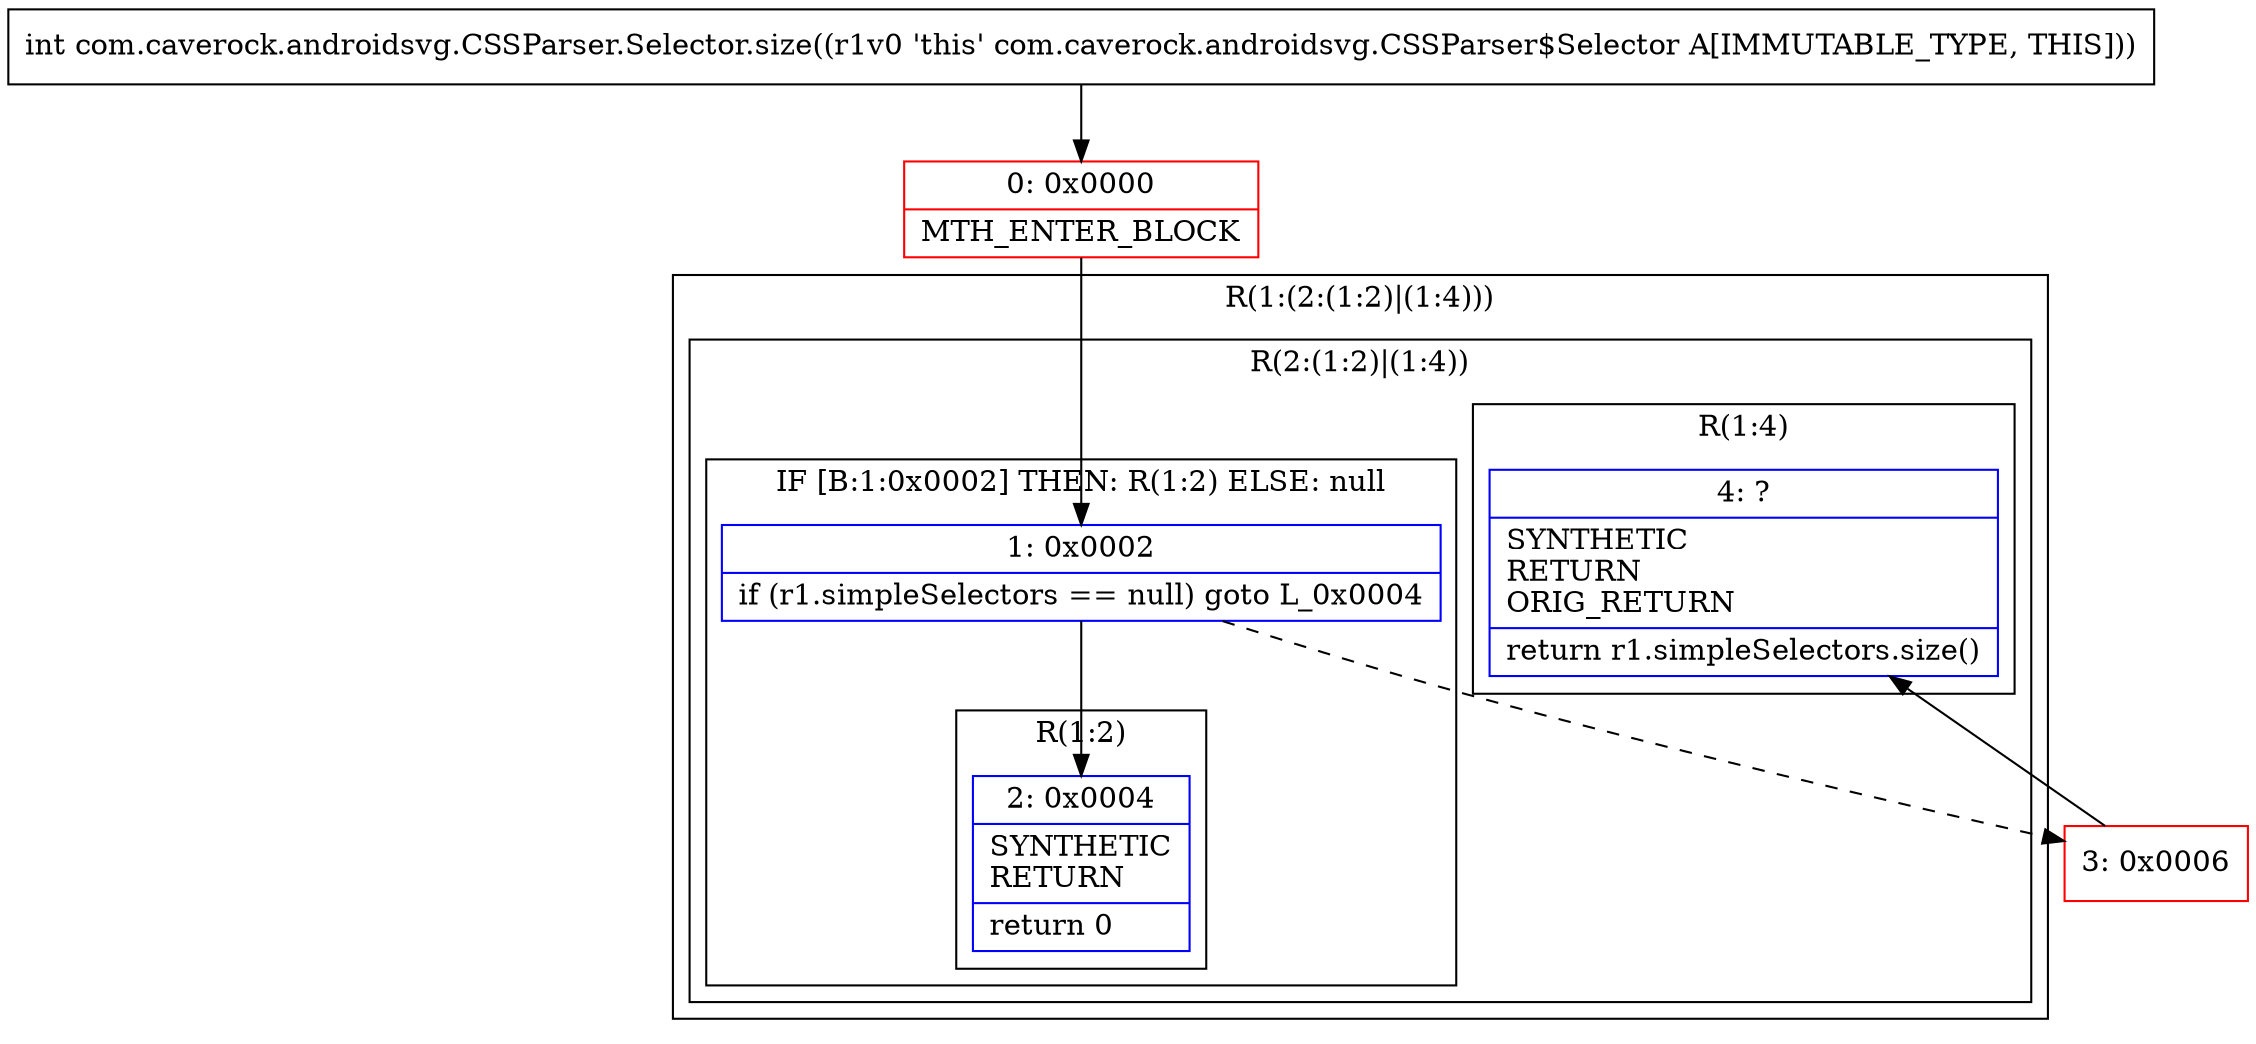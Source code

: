 digraph "CFG forcom.caverock.androidsvg.CSSParser.Selector.size()I" {
subgraph cluster_Region_469937642 {
label = "R(1:(2:(1:2)|(1:4)))";
node [shape=record,color=blue];
subgraph cluster_Region_1665478250 {
label = "R(2:(1:2)|(1:4))";
node [shape=record,color=blue];
subgraph cluster_IfRegion_210450237 {
label = "IF [B:1:0x0002] THEN: R(1:2) ELSE: null";
node [shape=record,color=blue];
Node_1 [shape=record,label="{1\:\ 0x0002|if (r1.simpleSelectors == null) goto L_0x0004\l}"];
subgraph cluster_Region_2022205662 {
label = "R(1:2)";
node [shape=record,color=blue];
Node_2 [shape=record,label="{2\:\ 0x0004|SYNTHETIC\lRETURN\l|return 0\l}"];
}
}
subgraph cluster_Region_1902962648 {
label = "R(1:4)";
node [shape=record,color=blue];
Node_4 [shape=record,label="{4\:\ ?|SYNTHETIC\lRETURN\lORIG_RETURN\l|return r1.simpleSelectors.size()\l}"];
}
}
}
Node_0 [shape=record,color=red,label="{0\:\ 0x0000|MTH_ENTER_BLOCK\l}"];
Node_3 [shape=record,color=red,label="{3\:\ 0x0006}"];
MethodNode[shape=record,label="{int com.caverock.androidsvg.CSSParser.Selector.size((r1v0 'this' com.caverock.androidsvg.CSSParser$Selector A[IMMUTABLE_TYPE, THIS])) }"];
MethodNode -> Node_0;
Node_1 -> Node_2;
Node_1 -> Node_3[style=dashed];
Node_0 -> Node_1;
Node_3 -> Node_4;
}

